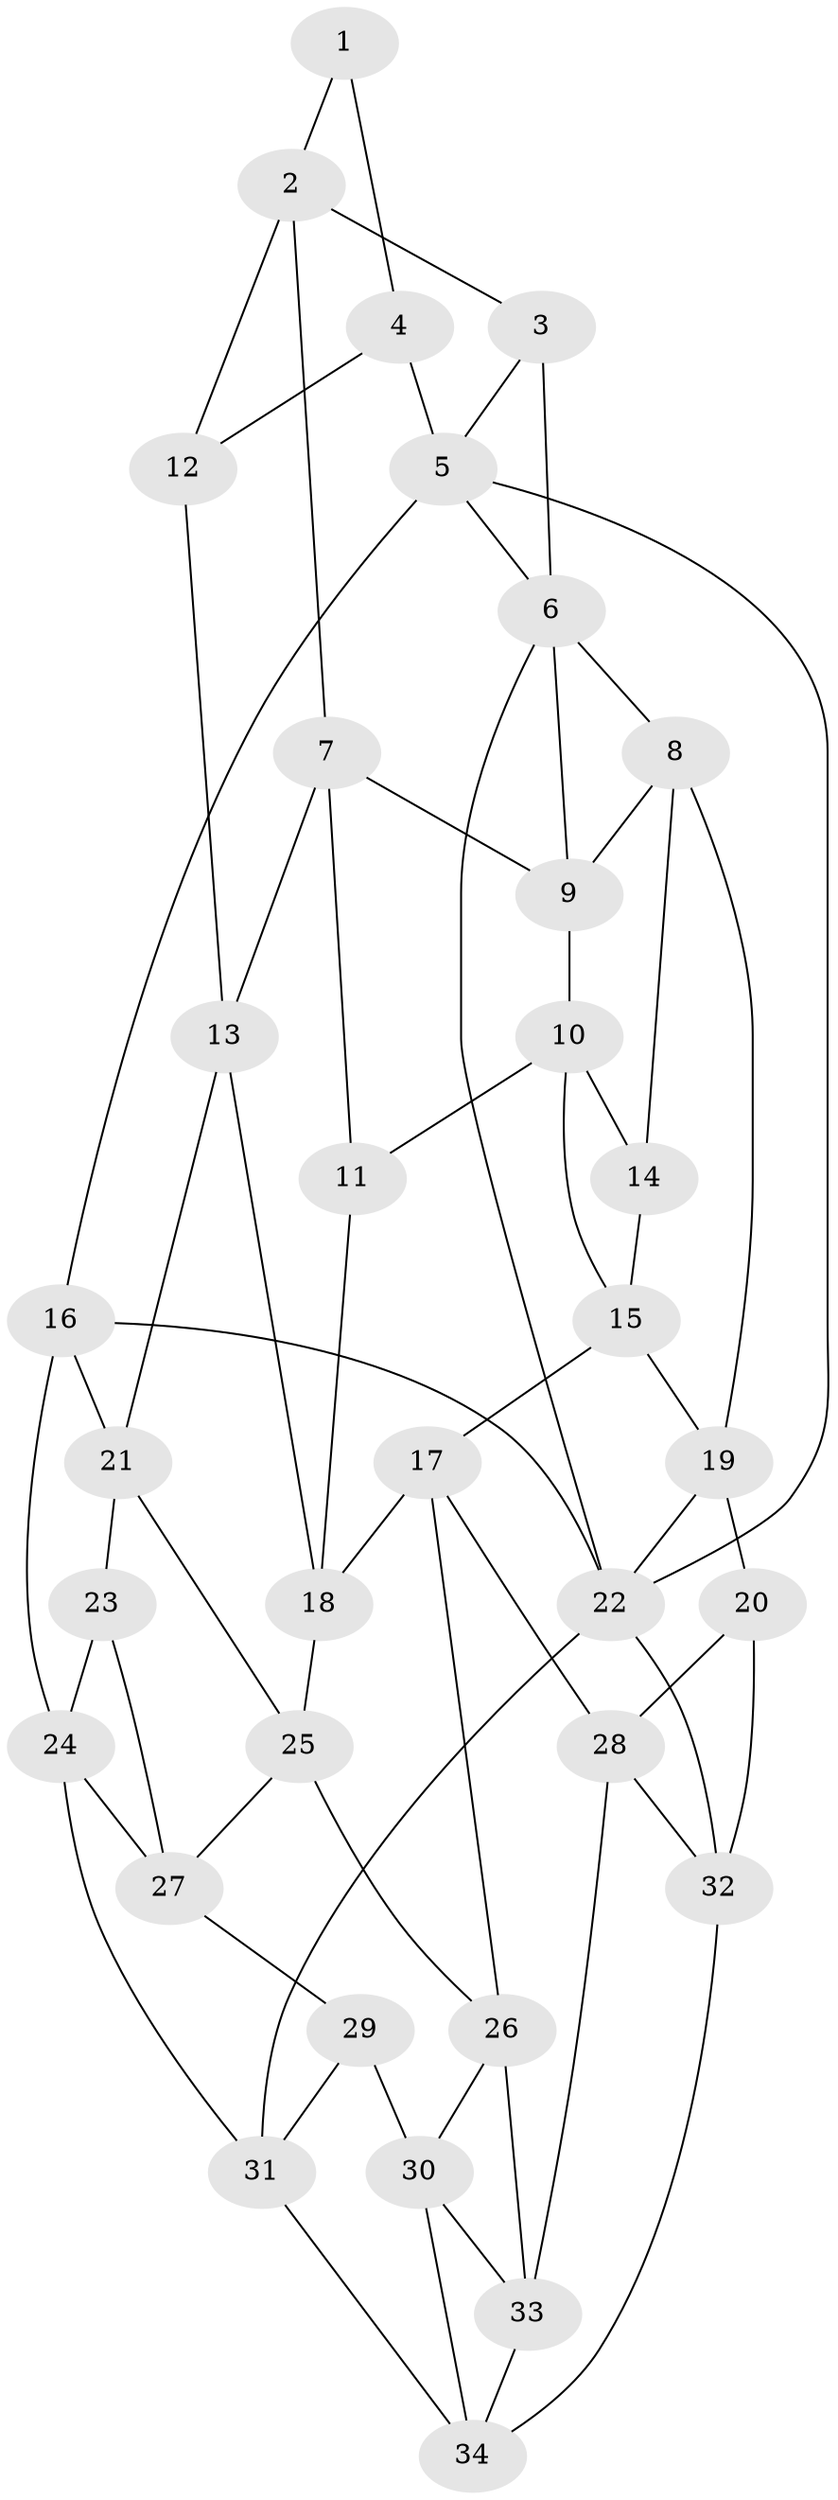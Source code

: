 // original degree distribution, {3: 0.029411764705882353, 5: 0.5, 6: 0.22058823529411764, 4: 0.25}
// Generated by graph-tools (version 1.1) at 2025/50/03/09/25 03:50:59]
// undirected, 34 vertices, 65 edges
graph export_dot {
graph [start="1"]
  node [color=gray90,style=filled];
  1;
  2;
  3;
  4;
  5;
  6;
  7;
  8;
  9;
  10;
  11;
  12;
  13;
  14;
  15;
  16;
  17;
  18;
  19;
  20;
  21;
  22;
  23;
  24;
  25;
  26;
  27;
  28;
  29;
  30;
  31;
  32;
  33;
  34;
  1 -- 2 [weight=1.0];
  1 -- 4 [weight=1.0];
  2 -- 3 [weight=1.0];
  2 -- 7 [weight=1.0];
  2 -- 12 [weight=1.0];
  3 -- 5 [weight=1.0];
  3 -- 6 [weight=1.0];
  4 -- 5 [weight=1.0];
  4 -- 12 [weight=2.0];
  5 -- 6 [weight=1.0];
  5 -- 16 [weight=1.0];
  5 -- 22 [weight=1.0];
  6 -- 8 [weight=1.0];
  6 -- 9 [weight=1.0];
  6 -- 22 [weight=1.0];
  7 -- 9 [weight=1.0];
  7 -- 11 [weight=1.0];
  7 -- 13 [weight=1.0];
  8 -- 9 [weight=1.0];
  8 -- 14 [weight=1.0];
  8 -- 19 [weight=1.0];
  9 -- 10 [weight=1.0];
  10 -- 11 [weight=1.0];
  10 -- 14 [weight=1.0];
  10 -- 15 [weight=1.0];
  11 -- 18 [weight=1.0];
  12 -- 13 [weight=1.0];
  13 -- 18 [weight=1.0];
  13 -- 21 [weight=1.0];
  14 -- 15 [weight=1.0];
  15 -- 17 [weight=1.0];
  15 -- 19 [weight=1.0];
  16 -- 21 [weight=1.0];
  16 -- 22 [weight=1.0];
  16 -- 24 [weight=1.0];
  17 -- 18 [weight=1.0];
  17 -- 26 [weight=1.0];
  17 -- 28 [weight=1.0];
  18 -- 25 [weight=1.0];
  19 -- 20 [weight=1.0];
  19 -- 22 [weight=1.0];
  20 -- 28 [weight=1.0];
  20 -- 32 [weight=1.0];
  21 -- 23 [weight=1.0];
  21 -- 25 [weight=1.0];
  22 -- 31 [weight=1.0];
  22 -- 32 [weight=1.0];
  23 -- 24 [weight=1.0];
  23 -- 27 [weight=1.0];
  24 -- 27 [weight=1.0];
  24 -- 31 [weight=1.0];
  25 -- 26 [weight=1.0];
  25 -- 27 [weight=1.0];
  26 -- 30 [weight=1.0];
  26 -- 33 [weight=1.0];
  27 -- 29 [weight=1.0];
  28 -- 32 [weight=1.0];
  28 -- 33 [weight=1.0];
  29 -- 30 [weight=1.0];
  29 -- 31 [weight=1.0];
  30 -- 33 [weight=1.0];
  30 -- 34 [weight=1.0];
  31 -- 34 [weight=1.0];
  32 -- 34 [weight=1.0];
  33 -- 34 [weight=1.0];
}
